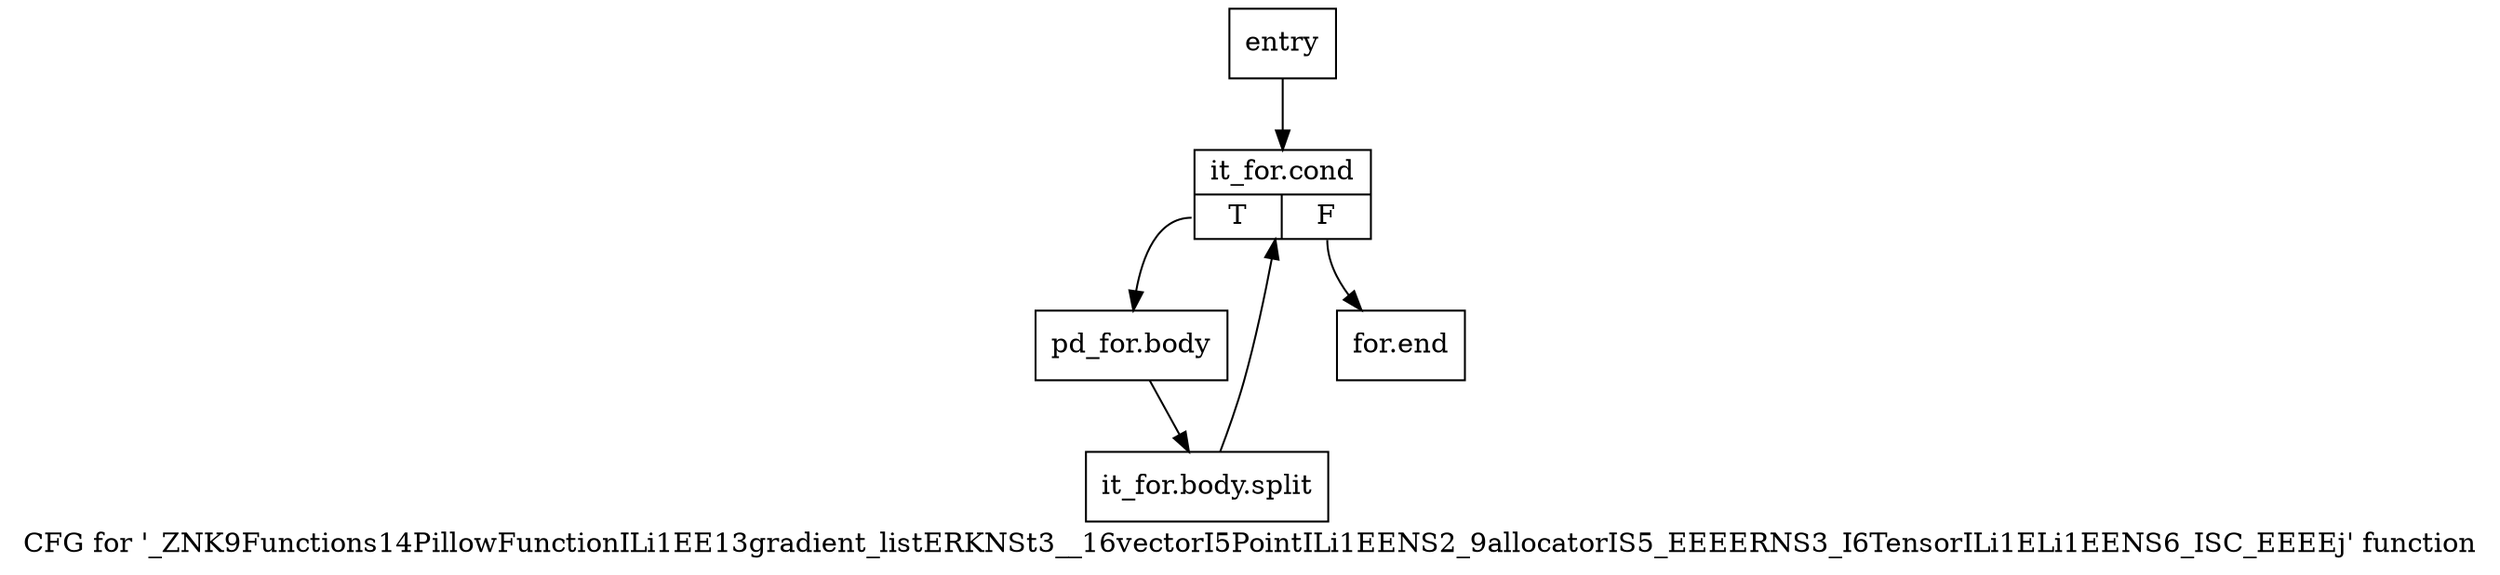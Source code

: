 digraph "CFG for '_ZNK9Functions14PillowFunctionILi1EE13gradient_listERKNSt3__16vectorI5PointILi1EENS2_9allocatorIS5_EEEERNS3_I6TensorILi1ELi1EENS6_ISC_EEEEj' function" {
	label="CFG for '_ZNK9Functions14PillowFunctionILi1EE13gradient_listERKNSt3__16vectorI5PointILi1EENS2_9allocatorIS5_EEEERNS3_I6TensorILi1ELi1EENS6_ISC_EEEEj' function";

	Node0x58c3650 [shape=record,label="{entry}"];
	Node0x58c3650 -> Node0x58c36a0;
	Node0x58c36a0 [shape=record,label="{it_for.cond|{<s0>T|<s1>F}}"];
	Node0x58c36a0:s0 -> Node0x58c36f0;
	Node0x58c36a0:s1 -> Node0x58c3740;
	Node0x58c36f0 [shape=record,label="{pd_for.body}"];
	Node0x58c36f0 -> Node0xa7b5e30;
	Node0xa7b5e30 [shape=record,label="{it_for.body.split}"];
	Node0xa7b5e30 -> Node0x58c36a0;
	Node0x58c3740 [shape=record,label="{for.end}"];
}
